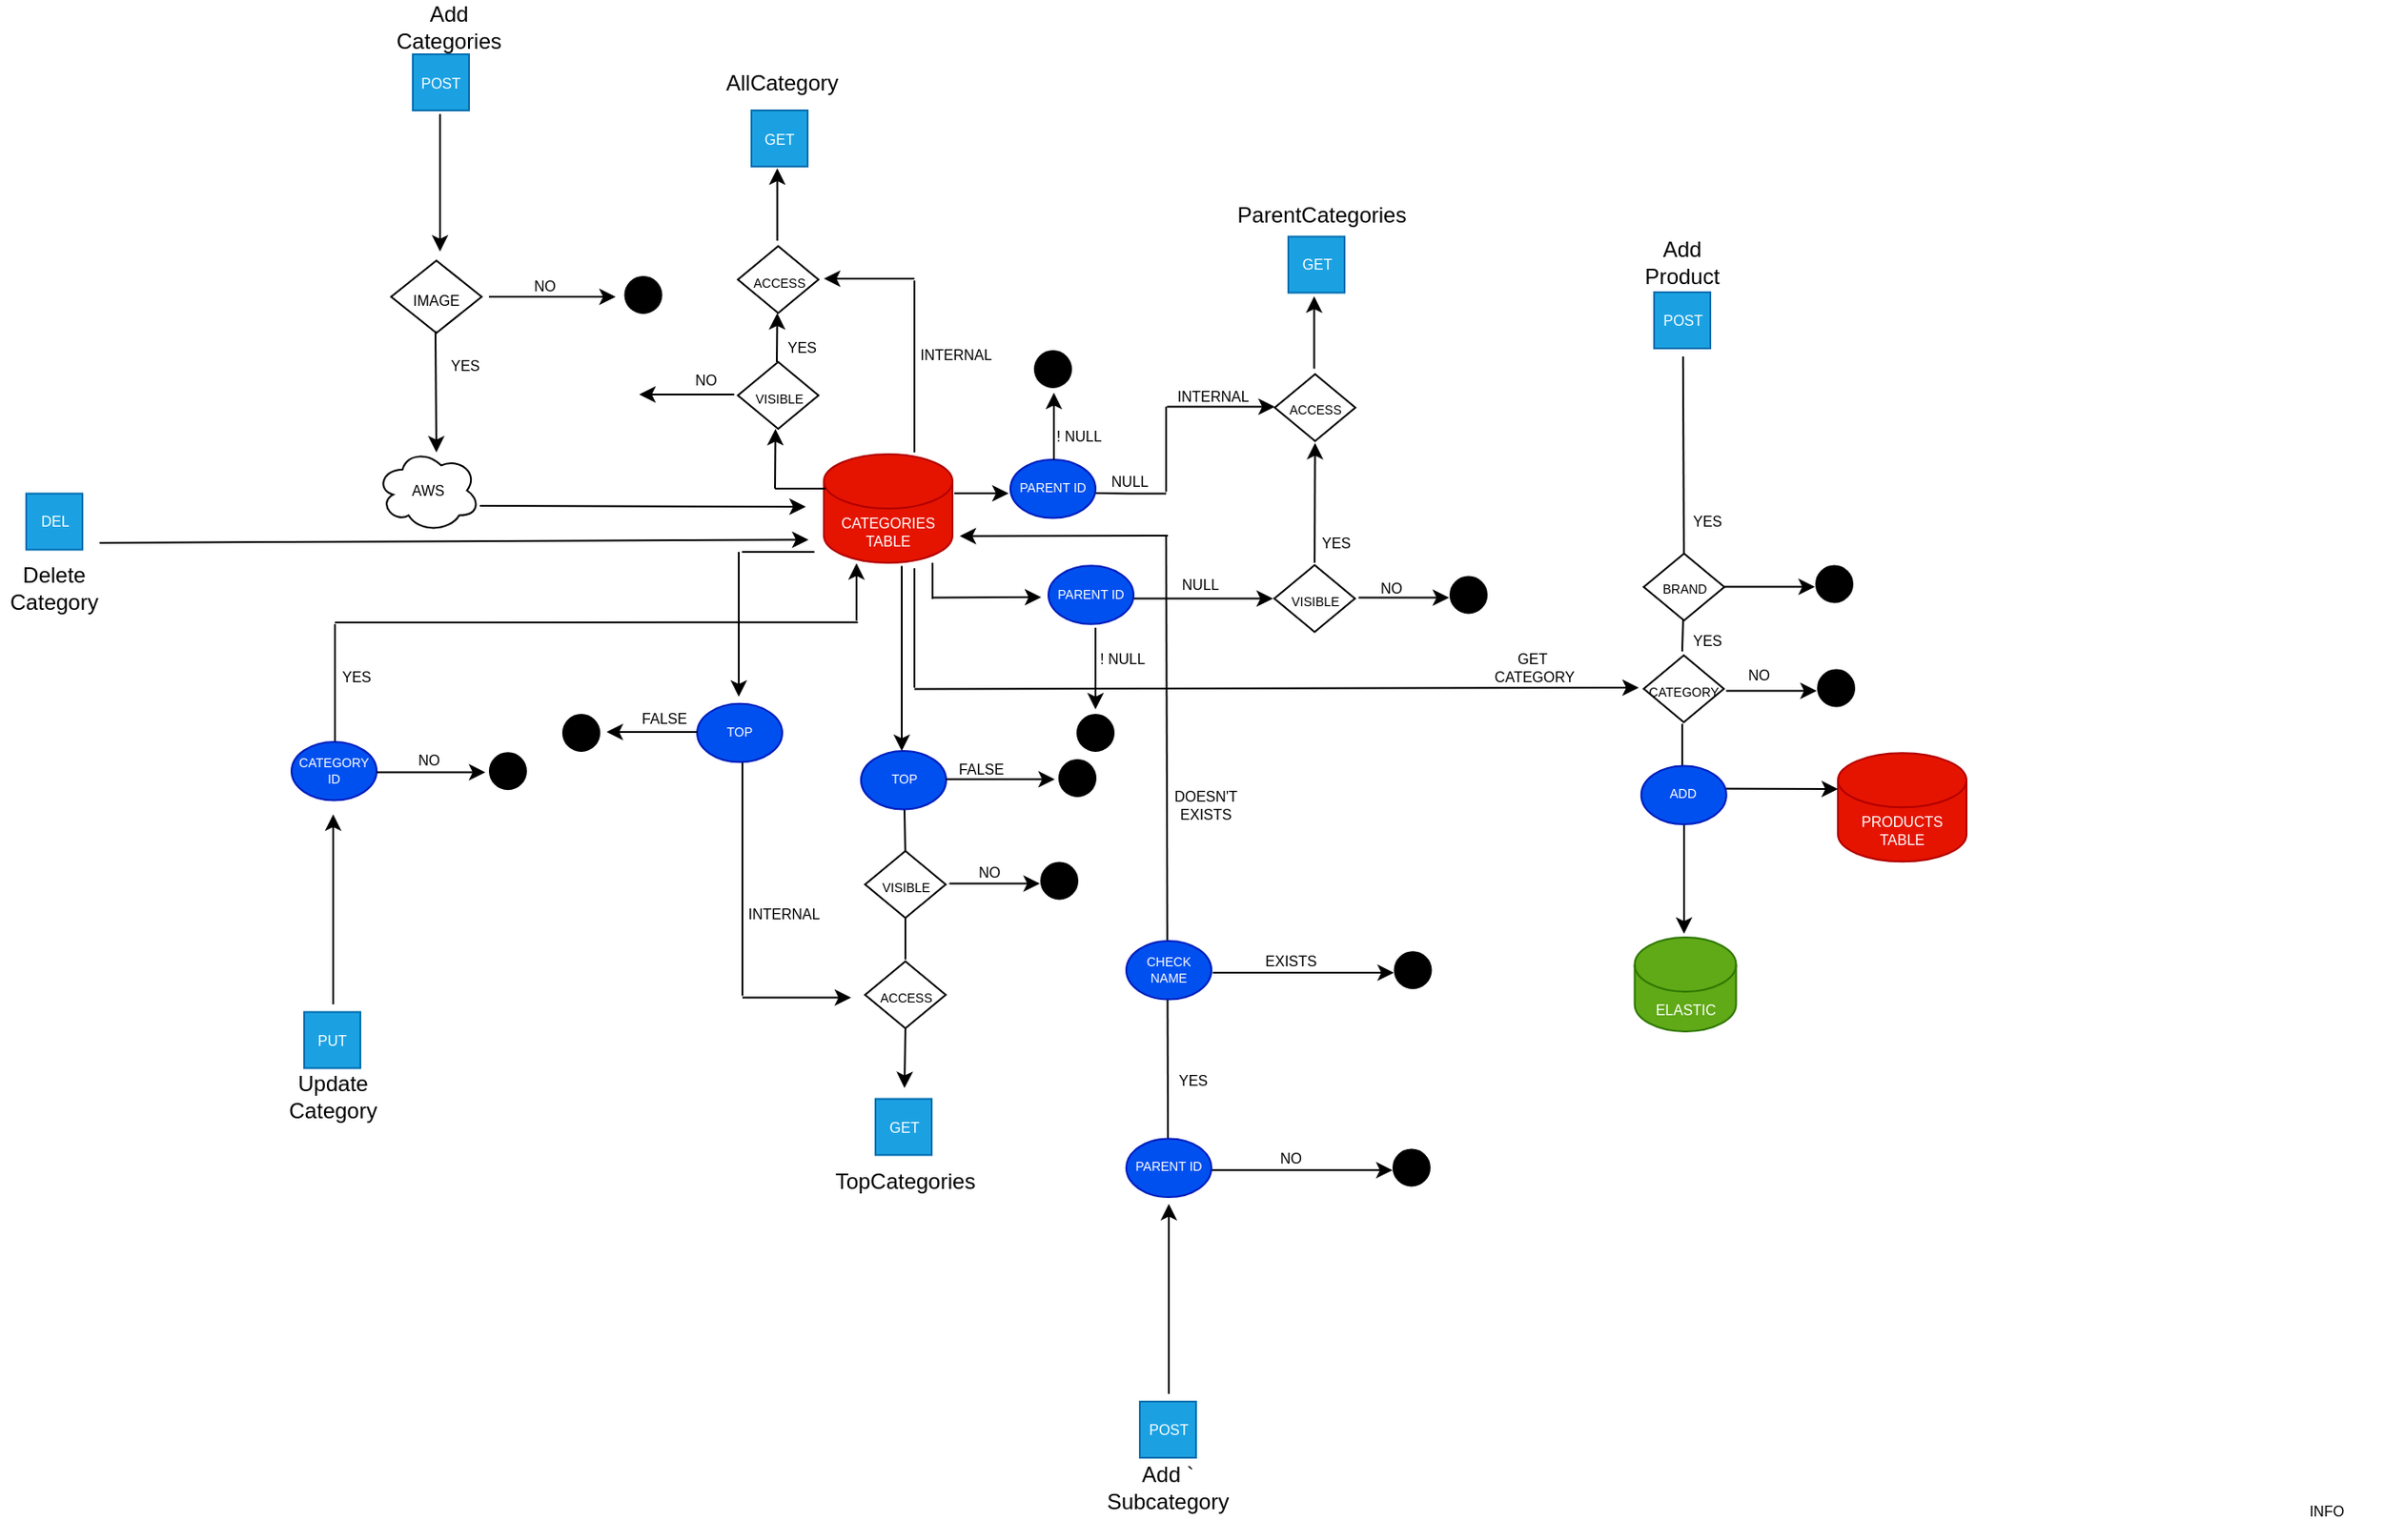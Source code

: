 <mxfile version="20.2.7" type="github">
  <diagram id="prtHgNgQTEPvFCAcTncT" name="Page-1">
    <mxGraphModel dx="1855" dy="1254" grid="1" gridSize="10" guides="1" tooltips="1" connect="1" arrows="1" fold="1" page="0" pageScale="1" pageWidth="827" pageHeight="1169" math="0" shadow="0">
      <root>
        <mxCell id="0" />
        <mxCell id="1" parent="0" />
        <mxCell id="AQ4Y5wIKYDqRayqiFg9v-28" value="" style="endArrow=classic;html=1;rounded=0;fontSize=8;" parent="1" edge="1">
          <mxGeometry width="50" height="50" relative="1" as="geometry">
            <mxPoint x="-612" y="-407" as="sourcePoint" />
            <mxPoint x="-612" y="-331" as="targetPoint" />
            <Array as="points">
              <mxPoint x="-612" y="-387" />
            </Array>
          </mxGeometry>
        </mxCell>
        <mxCell id="AQ4Y5wIKYDqRayqiFg9v-33" value="POST" style="whiteSpace=wrap;html=1;aspect=fixed;fontSize=8;fillColor=#1ba1e2;fontColor=#ffffff;strokeColor=#006EAF;" parent="1" vertex="1">
          <mxGeometry x="-627" y="-440" width="31" height="31" as="geometry" />
        </mxCell>
        <mxCell id="AQ4Y5wIKYDqRayqiFg9v-50" value="AWS" style="ellipse;shape=cloud;whiteSpace=wrap;html=1;fontSize=8;" parent="1" vertex="1">
          <mxGeometry x="-647" y="-222" width="57" height="46" as="geometry" />
        </mxCell>
        <mxCell id="AQ4Y5wIKYDqRayqiFg9v-59" value="INFO" style="text;html=1;strokeColor=none;fillColor=none;align=center;verticalAlign=middle;whiteSpace=wrap;rounded=0;fontSize=8;" parent="1" vertex="1">
          <mxGeometry x="400" y="350" width="60" height="30" as="geometry" />
        </mxCell>
        <mxCell id="AQ4Y5wIKYDqRayqiFg9v-63" value="" style="rhombus;whiteSpace=wrap;html=1;fontSize=8;" parent="1" vertex="1">
          <mxGeometry x="-639" y="-326" width="50" height="40" as="geometry" />
        </mxCell>
        <mxCell id="AQ4Y5wIKYDqRayqiFg9v-64" value="" style="endArrow=classic;html=1;rounded=0;fontSize=8;" parent="1" edge="1">
          <mxGeometry width="50" height="50" relative="1" as="geometry">
            <mxPoint x="-585" y="-306" as="sourcePoint" />
            <mxPoint x="-515" y="-306" as="targetPoint" />
          </mxGeometry>
        </mxCell>
        <mxCell id="AQ4Y5wIKYDqRayqiFg9v-58" value="IMAGE" style="text;html=1;strokeColor=none;fillColor=none;align=center;verticalAlign=middle;whiteSpace=wrap;rounded=0;fontSize=8;" parent="1" vertex="1">
          <mxGeometry x="-644" y="-319" width="60" height="30" as="geometry" />
        </mxCell>
        <mxCell id="AQ4Y5wIKYDqRayqiFg9v-67" value="" style="ellipse;whiteSpace=wrap;html=1;aspect=fixed;fontSize=8;fillColor=#000000;" parent="1" vertex="1">
          <mxGeometry x="-509.75" y="-317" width="20" height="20" as="geometry" />
        </mxCell>
        <mxCell id="AQ4Y5wIKYDqRayqiFg9v-69" value="NO" style="text;html=1;strokeColor=none;fillColor=none;align=center;verticalAlign=middle;whiteSpace=wrap;rounded=0;fontSize=8;" parent="1" vertex="1">
          <mxGeometry x="-584" y="-327" width="60" height="30" as="geometry" />
        </mxCell>
        <mxCell id="AQ4Y5wIKYDqRayqiFg9v-71" value="" style="endArrow=classic;html=1;rounded=0;fontSize=8;" parent="1" edge="1">
          <mxGeometry width="50" height="50" relative="1" as="geometry">
            <mxPoint x="-590" y="-190.5" as="sourcePoint" />
            <mxPoint x="-410" y="-190" as="targetPoint" />
          </mxGeometry>
        </mxCell>
        <mxCell id="AQ4Y5wIKYDqRayqiFg9v-76" value="CATEGORIES&lt;br&gt;TABLE" style="shape=cylinder3;whiteSpace=wrap;html=1;boundedLbl=1;backgroundOutline=1;size=15;fontSize=8;fillColor=#e51400;fontColor=#ffffff;strokeColor=#B20000;" parent="1" vertex="1">
          <mxGeometry x="-400" y="-219" width="71" height="60" as="geometry" />
        </mxCell>
        <mxCell id="AQ4Y5wIKYDqRayqiFg9v-77" value="YES" style="text;html=1;strokeColor=none;fillColor=none;align=center;verticalAlign=middle;whiteSpace=wrap;rounded=0;fontSize=8;" parent="1" vertex="1">
          <mxGeometry x="-628" y="-283" width="60" height="30" as="geometry" />
        </mxCell>
        <mxCell id="1eOyAgrrZPJJlD7NY1wQ-12" value="Add Categories" style="text;html=1;strokeColor=none;fillColor=none;align=center;verticalAlign=middle;whiteSpace=wrap;rounded=0;" parent="1" vertex="1">
          <mxGeometry x="-637" y="-470" width="60" height="30" as="geometry" />
        </mxCell>
        <mxCell id="1eOyAgrrZPJJlD7NY1wQ-14" value="GET" style="whiteSpace=wrap;html=1;aspect=fixed;fontSize=8;fillColor=#1ba1e2;fontColor=#ffffff;strokeColor=#006EAF;" parent="1" vertex="1">
          <mxGeometry x="-440" y="-409" width="31" height="31" as="geometry" />
        </mxCell>
        <mxCell id="1eOyAgrrZPJJlD7NY1wQ-15" value="AllCategory" style="text;html=1;strokeColor=none;fillColor=none;align=center;verticalAlign=middle;whiteSpace=wrap;rounded=0;" parent="1" vertex="1">
          <mxGeometry x="-453.5" y="-439" width="60" height="30" as="geometry" />
        </mxCell>
        <mxCell id="1eOyAgrrZPJJlD7NY1wQ-18" value="&lt;font style=&quot;font-size: 7px;&quot;&gt;ACCESS&lt;/font&gt;" style="rhombus;whiteSpace=wrap;html=1;" parent="1" vertex="1">
          <mxGeometry x="-447.5" y="-334" width="44.5" height="37" as="geometry" />
        </mxCell>
        <mxCell id="1eOyAgrrZPJJlD7NY1wQ-22" value="" style="endArrow=classic;html=1;rounded=0;fontSize=7;" parent="1" edge="1">
          <mxGeometry width="50" height="50" relative="1" as="geometry">
            <mxPoint x="-425.75" y="-337" as="sourcePoint" />
            <mxPoint x="-425.75" y="-377" as="targetPoint" />
          </mxGeometry>
        </mxCell>
        <mxCell id="1eOyAgrrZPJJlD7NY1wQ-23" value="" style="endArrow=classic;html=1;rounded=0;fontSize=7;" parent="1" edge="1">
          <mxGeometry width="50" height="50" relative="1" as="geometry">
            <mxPoint x="-350" y="-316" as="sourcePoint" />
            <mxPoint x="-400" y="-316" as="targetPoint" />
          </mxGeometry>
        </mxCell>
        <mxCell id="1eOyAgrrZPJJlD7NY1wQ-24" value="" style="endArrow=none;html=1;rounded=0;fontSize=7;" parent="1" edge="1">
          <mxGeometry width="50" height="50" relative="1" as="geometry">
            <mxPoint x="-350" y="-220" as="sourcePoint" />
            <mxPoint x="-350" y="-315" as="targetPoint" />
          </mxGeometry>
        </mxCell>
        <mxCell id="1eOyAgrrZPJJlD7NY1wQ-25" value="INTERNAL" style="text;html=1;strokeColor=none;fillColor=none;align=center;verticalAlign=middle;whiteSpace=wrap;rounded=0;fontSize=8;" parent="1" vertex="1">
          <mxGeometry x="-357" y="-289" width="60" height="30" as="geometry" />
        </mxCell>
        <mxCell id="1eOyAgrrZPJJlD7NY1wQ-28" value="&lt;span style=&quot;font-size: 7px;&quot;&gt;VISIBLE&lt;/span&gt;" style="rhombus;whiteSpace=wrap;html=1;" parent="1" vertex="1">
          <mxGeometry x="-447.5" y="-270" width="44.5" height="37" as="geometry" />
        </mxCell>
        <mxCell id="1eOyAgrrZPJJlD7NY1wQ-30" value="" style="endArrow=classic;html=1;rounded=0;fontSize=7;" parent="1" edge="1">
          <mxGeometry width="50" height="50" relative="1" as="geometry">
            <mxPoint x="-614.5" y="-287" as="sourcePoint" />
            <mxPoint x="-614" y="-220" as="targetPoint" />
          </mxGeometry>
        </mxCell>
        <mxCell id="1eOyAgrrZPJJlD7NY1wQ-31" value="" style="endArrow=classic;html=1;rounded=0;fontSize=7;" parent="1" edge="1">
          <mxGeometry width="50" height="50" relative="1" as="geometry">
            <mxPoint x="-426" y="-270" as="sourcePoint" />
            <mxPoint x="-425.75" y="-297" as="targetPoint" />
          </mxGeometry>
        </mxCell>
        <mxCell id="1eOyAgrrZPJJlD7NY1wQ-32" value="YES" style="text;html=1;strokeColor=none;fillColor=none;align=center;verticalAlign=middle;whiteSpace=wrap;rounded=0;fontSize=8;" parent="1" vertex="1">
          <mxGeometry x="-442" y="-293" width="60" height="30" as="geometry" />
        </mxCell>
        <mxCell id="1eOyAgrrZPJJlD7NY1wQ-33" value="" style="endArrow=classic;html=1;rounded=0;fontSize=7;" parent="1" edge="1">
          <mxGeometry width="50" height="50" relative="1" as="geometry">
            <mxPoint x="-449.5" y="-252" as="sourcePoint" />
            <mxPoint x="-502" y="-252" as="targetPoint" />
          </mxGeometry>
        </mxCell>
        <mxCell id="1eOyAgrrZPJJlD7NY1wQ-34" value="NO" style="text;html=1;strokeColor=none;fillColor=none;align=center;verticalAlign=middle;whiteSpace=wrap;rounded=0;fontSize=8;" parent="1" vertex="1">
          <mxGeometry x="-495" y="-275" width="60" height="30" as="geometry" />
        </mxCell>
        <mxCell id="1eOyAgrrZPJJlD7NY1wQ-36" value="" style="ellipse;whiteSpace=wrap;html=1;aspect=fixed;fontSize=8;fillColor=#000000;" parent="1" vertex="1">
          <mxGeometry x="-54" y="-151.25" width="20" height="20" as="geometry" />
        </mxCell>
        <mxCell id="1eOyAgrrZPJJlD7NY1wQ-37" value="" style="endArrow=classic;html=1;rounded=0;fontSize=7;" parent="1" edge="1">
          <mxGeometry width="50" height="50" relative="1" as="geometry">
            <mxPoint x="-427" y="-200" as="sourcePoint" />
            <mxPoint x="-426.75" y="-233" as="targetPoint" />
          </mxGeometry>
        </mxCell>
        <mxCell id="1eOyAgrrZPJJlD7NY1wQ-38" value="" style="endArrow=none;html=1;rounded=0;fontSize=7;" parent="1" edge="1">
          <mxGeometry width="50" height="50" relative="1" as="geometry">
            <mxPoint x="-427" y="-200" as="sourcePoint" />
            <mxPoint x="-399" y="-200" as="targetPoint" />
          </mxGeometry>
        </mxCell>
        <mxCell id="1eOyAgrrZPJJlD7NY1wQ-39" value="GET" style="whiteSpace=wrap;html=1;aspect=fixed;fontSize=8;fillColor=#1ba1e2;fontColor=#ffffff;strokeColor=#006EAF;" parent="1" vertex="1">
          <mxGeometry x="-143.5" y="-339.25" width="31" height="31" as="geometry" />
        </mxCell>
        <mxCell id="1eOyAgrrZPJJlD7NY1wQ-41" value="&lt;font style=&quot;font-size: 7px;&quot;&gt;ACCESS&lt;/font&gt;" style="rhombus;whiteSpace=wrap;html=1;" parent="1" vertex="1">
          <mxGeometry x="-151" y="-263.25" width="44.5" height="37" as="geometry" />
        </mxCell>
        <mxCell id="1eOyAgrrZPJJlD7NY1wQ-42" value="" style="endArrow=classic;html=1;rounded=0;fontSize=7;" parent="1" edge="1">
          <mxGeometry width="50" height="50" relative="1" as="geometry">
            <mxPoint x="-129.25" y="-266.25" as="sourcePoint" />
            <mxPoint x="-129.25" y="-306.25" as="targetPoint" />
          </mxGeometry>
        </mxCell>
        <mxCell id="1eOyAgrrZPJJlD7NY1wQ-43" value="" style="endArrow=classic;html=1;rounded=0;fontSize=7;" parent="1" edge="1">
          <mxGeometry width="50" height="50" relative="1" as="geometry">
            <mxPoint x="-210.5" y="-245.25" as="sourcePoint" />
            <mxPoint x="-151" y="-245.25" as="targetPoint" />
          </mxGeometry>
        </mxCell>
        <mxCell id="1eOyAgrrZPJJlD7NY1wQ-44" value="" style="endArrow=none;html=1;rounded=0;fontSize=7;" parent="1" edge="1">
          <mxGeometry width="50" height="50" relative="1" as="geometry">
            <mxPoint x="-211" y="-198.25" as="sourcePoint" />
            <mxPoint x="-211" y="-245.25" as="targetPoint" />
          </mxGeometry>
        </mxCell>
        <mxCell id="1eOyAgrrZPJJlD7NY1wQ-45" value="" style="endArrow=none;html=1;rounded=0;fontSize=7;" parent="1" edge="1">
          <mxGeometry width="50" height="50" relative="1" as="geometry">
            <mxPoint x="-251" y="-197.5" as="sourcePoint" />
            <mxPoint x="-211" y="-197.25" as="targetPoint" />
            <Array as="points">
              <mxPoint x="-231" y="-197.25" />
            </Array>
          </mxGeometry>
        </mxCell>
        <mxCell id="1eOyAgrrZPJJlD7NY1wQ-46" value="INTERNAL" style="text;html=1;strokeColor=none;fillColor=none;align=center;verticalAlign=middle;whiteSpace=wrap;rounded=0;fontSize=8;" parent="1" vertex="1">
          <mxGeometry x="-215" y="-266.25" width="60" height="30" as="geometry" />
        </mxCell>
        <mxCell id="1eOyAgrrZPJJlD7NY1wQ-47" value="&lt;span style=&quot;font-size: 7px;&quot;&gt;VISIBLE&lt;/span&gt;" style="rhombus;whiteSpace=wrap;html=1;" parent="1" vertex="1">
          <mxGeometry x="-151.25" y="-157.75" width="44.5" height="37" as="geometry" />
        </mxCell>
        <mxCell id="1eOyAgrrZPJJlD7NY1wQ-48" value="YES" style="text;html=1;strokeColor=none;fillColor=none;align=center;verticalAlign=middle;whiteSpace=wrap;rounded=0;fontSize=8;" parent="1" vertex="1">
          <mxGeometry x="-147" y="-185.25" width="60" height="30" as="geometry" />
        </mxCell>
        <mxCell id="1eOyAgrrZPJJlD7NY1wQ-49" value="" style="endArrow=classic;html=1;rounded=0;fontSize=7;" parent="1" edge="1">
          <mxGeometry width="50" height="50" relative="1" as="geometry">
            <mxPoint x="-129" y="-159" as="sourcePoint" />
            <mxPoint x="-128.75" y="-225.25" as="targetPoint" />
          </mxGeometry>
        </mxCell>
        <mxCell id="1eOyAgrrZPJJlD7NY1wQ-51" value="" style="endArrow=classic;html=1;rounded=0;fontSize=7;" parent="1" edge="1">
          <mxGeometry width="50" height="50" relative="1" as="geometry">
            <mxPoint x="-104.75" y="-139.75" as="sourcePoint" />
            <mxPoint x="-54.75" y="-139.75" as="targetPoint" />
          </mxGeometry>
        </mxCell>
        <mxCell id="1eOyAgrrZPJJlD7NY1wQ-52" value="NO" style="text;html=1;strokeColor=none;fillColor=none;align=center;verticalAlign=middle;whiteSpace=wrap;rounded=0;fontSize=8;" parent="1" vertex="1">
          <mxGeometry x="-113.5" y="-155.25" width="53" height="20" as="geometry" />
        </mxCell>
        <mxCell id="1eOyAgrrZPJJlD7NY1wQ-54" value="" style="endArrow=classic;html=1;rounded=0;fontSize=7;" parent="1" edge="1">
          <mxGeometry width="50" height="50" relative="1" as="geometry">
            <mxPoint x="-230" y="-139.25" as="sourcePoint" />
            <mxPoint x="-152" y="-139.25" as="targetPoint" />
          </mxGeometry>
        </mxCell>
        <mxCell id="1eOyAgrrZPJJlD7NY1wQ-55" value="GET" style="whiteSpace=wrap;html=1;aspect=fixed;fontSize=8;fillColor=#1ba1e2;fontColor=#ffffff;strokeColor=#006EAF;" parent="1" vertex="1">
          <mxGeometry x="-371.5" y="137.25" width="31" height="31" as="geometry" />
        </mxCell>
        <mxCell id="1eOyAgrrZPJJlD7NY1wQ-58" value="&lt;font style=&quot;font-size: 7px;&quot;&gt;ACCESS&lt;/font&gt;" style="rhombus;whiteSpace=wrap;html=1;" parent="1" vertex="1">
          <mxGeometry x="-377.25" y="61.25" width="44.5" height="37" as="geometry" />
        </mxCell>
        <mxCell id="1eOyAgrrZPJJlD7NY1wQ-59" value="" style="endArrow=classic;html=1;rounded=0;fontSize=7;" parent="1" edge="1">
          <mxGeometry width="50" height="50" relative="1" as="geometry">
            <mxPoint x="-355" y="98.25" as="sourcePoint" />
            <mxPoint x="-355.5" y="131.25" as="targetPoint" />
          </mxGeometry>
        </mxCell>
        <mxCell id="1eOyAgrrZPJJlD7NY1wQ-62" value="" style="endArrow=none;html=1;rounded=0;fontSize=7;" parent="1" edge="1">
          <mxGeometry width="50" height="50" relative="1" as="geometry">
            <mxPoint x="-445" y="80.25" as="sourcePoint" />
            <mxPoint x="-445" y="-49.25" as="targetPoint" />
          </mxGeometry>
        </mxCell>
        <mxCell id="1eOyAgrrZPJJlD7NY1wQ-63" value="" style="endArrow=classic;html=1;rounded=0;fontSize=7;" parent="1" edge="1">
          <mxGeometry width="50" height="50" relative="1" as="geometry">
            <mxPoint x="-445" y="81.25" as="sourcePoint" />
            <mxPoint x="-385" y="81.25" as="targetPoint" />
          </mxGeometry>
        </mxCell>
        <mxCell id="1eOyAgrrZPJJlD7NY1wQ-64" value="INTERNAL" style="text;html=1;strokeColor=none;fillColor=none;align=center;verticalAlign=middle;whiteSpace=wrap;rounded=0;fontSize=8;" parent="1" vertex="1">
          <mxGeometry x="-452" y="20.25" width="60" height="30" as="geometry" />
        </mxCell>
        <mxCell id="1eOyAgrrZPJJlD7NY1wQ-67" value="" style="endArrow=none;html=1;rounded=0;fontSize=7;" parent="1" edge="1">
          <mxGeometry width="50" height="50" relative="1" as="geometry">
            <mxPoint x="-355.5" y="-23.25" as="sourcePoint" />
            <mxPoint x="-355" y="4.25" as="targetPoint" />
          </mxGeometry>
        </mxCell>
        <mxCell id="1eOyAgrrZPJJlD7NY1wQ-68" value="&lt;span style=&quot;font-size: 7px;&quot;&gt;VISIBLE&lt;/span&gt;" style="rhombus;whiteSpace=wrap;html=1;" parent="1" vertex="1">
          <mxGeometry x="-377.25" y="0.25" width="44.5" height="37" as="geometry" />
        </mxCell>
        <mxCell id="1eOyAgrrZPJJlD7NY1wQ-69" value="" style="endArrow=none;html=1;rounded=0;fontSize=7;" parent="1" edge="1">
          <mxGeometry width="50" height="50" relative="1" as="geometry">
            <mxPoint x="-355" y="60.25" as="sourcePoint" />
            <mxPoint x="-355" y="37.25" as="targetPoint" />
          </mxGeometry>
        </mxCell>
        <mxCell id="1eOyAgrrZPJJlD7NY1wQ-70" value="" style="ellipse;whiteSpace=wrap;html=1;aspect=fixed;fontSize=8;fillColor=#000000;" parent="1" vertex="1">
          <mxGeometry x="-280" y="6.75" width="20" height="20" as="geometry" />
        </mxCell>
        <mxCell id="1eOyAgrrZPJJlD7NY1wQ-71" value="" style="endArrow=classic;html=1;rounded=0;fontSize=7;" parent="1" edge="1">
          <mxGeometry width="50" height="50" relative="1" as="geometry">
            <mxPoint x="-330.75" y="18.25" as="sourcePoint" />
            <mxPoint x="-280.75" y="18.25" as="targetPoint" />
          </mxGeometry>
        </mxCell>
        <mxCell id="1eOyAgrrZPJJlD7NY1wQ-72" value="NO" style="text;html=1;strokeColor=none;fillColor=none;align=center;verticalAlign=middle;whiteSpace=wrap;rounded=0;fontSize=8;" parent="1" vertex="1">
          <mxGeometry x="-334.75" y="2.25" width="53" height="20" as="geometry" />
        </mxCell>
        <mxCell id="1eOyAgrrZPJJlD7NY1wQ-75" value="ParentCategories" style="text;html=1;strokeColor=none;fillColor=none;align=center;verticalAlign=middle;whiteSpace=wrap;rounded=0;" parent="1" vertex="1">
          <mxGeometry x="-155" y="-366.25" width="60" height="30" as="geometry" />
        </mxCell>
        <mxCell id="1eOyAgrrZPJJlD7NY1wQ-84" value="PARENT ID" style="ellipse;whiteSpace=wrap;html=1;fontSize=7;fillColor=#0050ef;fontColor=#ffffff;strokeColor=#001DBC;" parent="1" vertex="1">
          <mxGeometry x="-297" y="-216" width="47" height="32.25" as="geometry" />
        </mxCell>
        <mxCell id="1eOyAgrrZPJJlD7NY1wQ-85" value="" style="endArrow=classic;html=1;rounded=0;fontSize=7;" parent="1" edge="1">
          <mxGeometry width="50" height="50" relative="1" as="geometry">
            <mxPoint x="-273" y="-216" as="sourcePoint" />
            <mxPoint x="-273" y="-253" as="targetPoint" />
          </mxGeometry>
        </mxCell>
        <mxCell id="1eOyAgrrZPJJlD7NY1wQ-87" value="! NULL" style="text;html=1;strokeColor=none;fillColor=none;align=center;verticalAlign=middle;whiteSpace=wrap;rounded=0;fontSize=8;" parent="1" vertex="1">
          <mxGeometry x="-289" y="-244" width="60" height="30" as="geometry" />
        </mxCell>
        <mxCell id="1eOyAgrrZPJJlD7NY1wQ-88" value="" style="ellipse;whiteSpace=wrap;html=1;aspect=fixed;fontSize=8;fillColor=#000000;" parent="1" vertex="1">
          <mxGeometry x="-283.5" y="-276" width="20" height="20" as="geometry" />
        </mxCell>
        <mxCell id="1eOyAgrrZPJJlD7NY1wQ-90" value="" style="endArrow=classic;html=1;rounded=0;fontSize=7;" parent="1" edge="1">
          <mxGeometry width="50" height="50" relative="1" as="geometry">
            <mxPoint x="-328" y="-197.37" as="sourcePoint" />
            <mxPoint x="-298" y="-197.37" as="targetPoint" />
          </mxGeometry>
        </mxCell>
        <mxCell id="1eOyAgrrZPJJlD7NY1wQ-91" value="PARENT ID" style="ellipse;whiteSpace=wrap;html=1;fontSize=7;fillColor=#0050ef;fontColor=#ffffff;strokeColor=#001DBC;" parent="1" vertex="1">
          <mxGeometry x="-276" y="-157.37" width="47" height="32.25" as="geometry" />
        </mxCell>
        <mxCell id="1eOyAgrrZPJJlD7NY1wQ-92" value="" style="endArrow=classic;html=1;rounded=0;fontSize=7;" parent="1" edge="1">
          <mxGeometry width="50" height="50" relative="1" as="geometry">
            <mxPoint x="-250" y="-123.12" as="sourcePoint" />
            <mxPoint x="-250" y="-78" as="targetPoint" />
          </mxGeometry>
        </mxCell>
        <mxCell id="1eOyAgrrZPJJlD7NY1wQ-93" value="! NULL" style="text;html=1;strokeColor=none;fillColor=none;align=center;verticalAlign=middle;whiteSpace=wrap;rounded=0;fontSize=8;" parent="1" vertex="1">
          <mxGeometry x="-265.5" y="-120.75" width="60" height="30" as="geometry" />
        </mxCell>
        <mxCell id="1eOyAgrrZPJJlD7NY1wQ-94" value="NULL" style="text;html=1;strokeColor=none;fillColor=none;align=center;verticalAlign=middle;whiteSpace=wrap;rounded=0;fontSize=8;" parent="1" vertex="1">
          <mxGeometry x="-261" y="-219" width="60" height="30" as="geometry" />
        </mxCell>
        <mxCell id="1eOyAgrrZPJJlD7NY1wQ-95" value="NULL" style="text;html=1;strokeColor=none;fillColor=none;align=center;verticalAlign=middle;whiteSpace=wrap;rounded=0;fontSize=8;" parent="1" vertex="1">
          <mxGeometry x="-222" y="-162.25" width="60" height="30" as="geometry" />
        </mxCell>
        <mxCell id="1eOyAgrrZPJJlD7NY1wQ-97" value="" style="ellipse;whiteSpace=wrap;html=1;aspect=fixed;fontSize=8;fillColor=#000000;" parent="1" vertex="1">
          <mxGeometry x="-260" y="-75" width="20" height="20" as="geometry" />
        </mxCell>
        <mxCell id="1eOyAgrrZPJJlD7NY1wQ-100" value="" style="endArrow=none;html=1;rounded=0;fontSize=7;" parent="1" edge="1">
          <mxGeometry width="50" height="50" relative="1" as="geometry">
            <mxPoint x="-340" y="-159" as="sourcePoint" />
            <mxPoint x="-340" y="-139" as="targetPoint" />
          </mxGeometry>
        </mxCell>
        <mxCell id="1eOyAgrrZPJJlD7NY1wQ-101" value="" style="endArrow=classic;html=1;rounded=0;fontSize=7;" parent="1" edge="1">
          <mxGeometry width="50" height="50" relative="1" as="geometry">
            <mxPoint x="-340" y="-139.75" as="sourcePoint" />
            <mxPoint x="-280" y="-140" as="targetPoint" />
          </mxGeometry>
        </mxCell>
        <mxCell id="1eOyAgrrZPJJlD7NY1wQ-102" value="TopCategories" style="text;html=1;strokeColor=none;fillColor=none;align=center;verticalAlign=middle;whiteSpace=wrap;rounded=0;" parent="1" vertex="1">
          <mxGeometry x="-385" y="168.25" width="60" height="30" as="geometry" />
        </mxCell>
        <mxCell id="1eOyAgrrZPJJlD7NY1wQ-104" value="TOP" style="ellipse;whiteSpace=wrap;html=1;fontSize=7;fillColor=#0050ef;fontColor=#ffffff;strokeColor=#001DBC;" parent="1" vertex="1">
          <mxGeometry x="-379.5" y="-55" width="47" height="32.25" as="geometry" />
        </mxCell>
        <mxCell id="1eOyAgrrZPJJlD7NY1wQ-107" value="" style="endArrow=classic;html=1;rounded=0;fontSize=7;" parent="1" edge="1">
          <mxGeometry width="50" height="50" relative="1" as="geometry">
            <mxPoint x="-357" y="-157.25" as="sourcePoint" />
            <mxPoint x="-357" y="-55" as="targetPoint" />
          </mxGeometry>
        </mxCell>
        <mxCell id="1eOyAgrrZPJJlD7NY1wQ-108" value="TOP" style="ellipse;whiteSpace=wrap;html=1;fontSize=7;fillColor=#0050ef;fontColor=#ffffff;strokeColor=#001DBC;" parent="1" vertex="1">
          <mxGeometry x="-470" y="-81.12" width="47" height="32.25" as="geometry" />
        </mxCell>
        <mxCell id="1eOyAgrrZPJJlD7NY1wQ-109" value="" style="endArrow=classic;html=1;rounded=0;fontSize=7;" parent="1" edge="1">
          <mxGeometry width="50" height="50" relative="1" as="geometry">
            <mxPoint x="-332.5" y="-39.37" as="sourcePoint" />
            <mxPoint x="-272.5" y="-39.37" as="targetPoint" />
          </mxGeometry>
        </mxCell>
        <mxCell id="1eOyAgrrZPJJlD7NY1wQ-110" value="FALSE" style="text;html=1;strokeColor=none;fillColor=none;align=center;verticalAlign=middle;whiteSpace=wrap;rounded=0;fontSize=8;" parent="1" vertex="1">
          <mxGeometry x="-343.5" y="-60" width="60" height="30" as="geometry" />
        </mxCell>
        <mxCell id="1eOyAgrrZPJJlD7NY1wQ-111" value="" style="ellipse;whiteSpace=wrap;html=1;aspect=fixed;fontSize=8;fillColor=#000000;" parent="1" vertex="1">
          <mxGeometry x="-270" y="-50" width="20" height="20" as="geometry" />
        </mxCell>
        <mxCell id="1eOyAgrrZPJJlD7NY1wQ-112" value="" style="endArrow=classic;html=1;rounded=0;fontSize=7;" parent="1" edge="1">
          <mxGeometry width="50" height="50" relative="1" as="geometry">
            <mxPoint x="-470" y="-65.5" as="sourcePoint" />
            <mxPoint x="-520" y="-65.5" as="targetPoint" />
          </mxGeometry>
        </mxCell>
        <mxCell id="1eOyAgrrZPJJlD7NY1wQ-113" value="FALSE" style="text;html=1;strokeColor=none;fillColor=none;align=center;verticalAlign=middle;whiteSpace=wrap;rounded=0;fontSize=8;" parent="1" vertex="1">
          <mxGeometry x="-518.5" y="-88.12" width="60" height="30" as="geometry" />
        </mxCell>
        <mxCell id="1eOyAgrrZPJJlD7NY1wQ-115" value="" style="endArrow=classic;html=1;rounded=0;fontSize=7;" parent="1" edge="1">
          <mxGeometry width="50" height="50" relative="1" as="geometry">
            <mxPoint x="-447" y="-165" as="sourcePoint" />
            <mxPoint x="-447" y="-85" as="targetPoint" />
          </mxGeometry>
        </mxCell>
        <mxCell id="1eOyAgrrZPJJlD7NY1wQ-116" value="" style="ellipse;whiteSpace=wrap;html=1;aspect=fixed;fontSize=8;fillColor=#000000;" parent="1" vertex="1">
          <mxGeometry x="-544" y="-74.99" width="20" height="20" as="geometry" />
        </mxCell>
        <mxCell id="1eOyAgrrZPJJlD7NY1wQ-118" value="" style="endArrow=none;html=1;rounded=0;fontSize=7;" parent="1" edge="1">
          <mxGeometry width="50" height="50" relative="1" as="geometry">
            <mxPoint x="-445.25" y="-165" as="sourcePoint" />
            <mxPoint x="-405.25" y="-165" as="targetPoint" />
          </mxGeometry>
        </mxCell>
        <mxCell id="1eOyAgrrZPJJlD7NY1wQ-120" value="" style="endArrow=classic;html=1;rounded=0;fontSize=7;" parent="1" edge="1">
          <mxGeometry width="50" height="50" relative="1" as="geometry">
            <mxPoint x="-382" y="-127" as="sourcePoint" />
            <mxPoint x="-382" y="-158.75" as="targetPoint" />
          </mxGeometry>
        </mxCell>
        <mxCell id="1eOyAgrrZPJJlD7NY1wQ-121" value="" style="endArrow=none;html=1;rounded=0;fontSize=7;" parent="1" edge="1">
          <mxGeometry width="50" height="50" relative="1" as="geometry">
            <mxPoint x="-670" y="-126" as="sourcePoint" />
            <mxPoint x="-381.25" y="-126.12" as="targetPoint" />
          </mxGeometry>
        </mxCell>
        <mxCell id="1eOyAgrrZPJJlD7NY1wQ-122" value="" style="endArrow=none;html=1;rounded=0;fontSize=7;" parent="1" edge="1">
          <mxGeometry width="50" height="50" relative="1" as="geometry">
            <mxPoint x="-670" y="-55.12" as="sourcePoint" />
            <mxPoint x="-670" y="-125.12" as="targetPoint" />
          </mxGeometry>
        </mxCell>
        <mxCell id="1eOyAgrrZPJJlD7NY1wQ-123" value="CATEGORY&lt;br&gt;ID" style="ellipse;whiteSpace=wrap;html=1;fontSize=7;fillColor=#0050ef;fontColor=#ffffff;strokeColor=#001DBC;" parent="1" vertex="1">
          <mxGeometry x="-694" y="-60" width="47" height="32.25" as="geometry" />
        </mxCell>
        <mxCell id="1eOyAgrrZPJJlD7NY1wQ-124" value="" style="endArrow=classic;html=1;rounded=0;fontSize=7;" parent="1" edge="1">
          <mxGeometry width="50" height="50" relative="1" as="geometry">
            <mxPoint x="-647" y="-43.24" as="sourcePoint" />
            <mxPoint x="-587" y="-43.24" as="targetPoint" />
          </mxGeometry>
        </mxCell>
        <mxCell id="1eOyAgrrZPJJlD7NY1wQ-125" value="" style="ellipse;whiteSpace=wrap;html=1;aspect=fixed;fontSize=8;fillColor=#000000;" parent="1" vertex="1">
          <mxGeometry x="-584.5" y="-53.87" width="20" height="20" as="geometry" />
        </mxCell>
        <mxCell id="1eOyAgrrZPJJlD7NY1wQ-126" value="NO" style="text;html=1;strokeColor=none;fillColor=none;align=center;verticalAlign=middle;whiteSpace=wrap;rounded=0;fontSize=8;" parent="1" vertex="1">
          <mxGeometry x="-648.5" y="-64.87" width="60" height="30" as="geometry" />
        </mxCell>
        <mxCell id="1eOyAgrrZPJJlD7NY1wQ-127" value="PUT" style="whiteSpace=wrap;html=1;aspect=fixed;fontSize=8;fillColor=#1ba1e2;fontColor=#ffffff;strokeColor=#006EAF;" parent="1" vertex="1">
          <mxGeometry x="-687" y="89.25" width="31" height="31" as="geometry" />
        </mxCell>
        <mxCell id="1eOyAgrrZPJJlD7NY1wQ-129" value="" style="endArrow=classic;html=1;rounded=0;fontSize=7;" parent="1" edge="1">
          <mxGeometry width="50" height="50" relative="1" as="geometry">
            <mxPoint x="-671" y="85" as="sourcePoint" />
            <mxPoint x="-671" y="-20" as="targetPoint" />
          </mxGeometry>
        </mxCell>
        <mxCell id="1eOyAgrrZPJJlD7NY1wQ-136" value="Update Category" style="text;html=1;strokeColor=none;fillColor=none;align=center;verticalAlign=middle;whiteSpace=wrap;rounded=0;" parent="1" vertex="1">
          <mxGeometry x="-701.5" y="121.25" width="60" height="30" as="geometry" />
        </mxCell>
        <mxCell id="1eOyAgrrZPJJlD7NY1wQ-137" value="YES" style="text;html=1;strokeColor=none;fillColor=none;align=center;verticalAlign=middle;whiteSpace=wrap;rounded=0;fontSize=8;" parent="1" vertex="1">
          <mxGeometry x="-688" y="-111.12" width="60" height="30" as="geometry" />
        </mxCell>
        <mxCell id="sNdbcc_k8vX7MkfwuQpp-1" value="" style="endArrow=classic;html=1;rounded=0;" edge="1" parent="1">
          <mxGeometry width="50" height="50" relative="1" as="geometry">
            <mxPoint x="-210" y="-174" as="sourcePoint" />
            <mxPoint x="-325" y="-173.75" as="targetPoint" />
          </mxGeometry>
        </mxCell>
        <mxCell id="sNdbcc_k8vX7MkfwuQpp-2" value="" style="endArrow=none;html=1;rounded=0;" edge="1" parent="1">
          <mxGeometry width="50" height="50" relative="1" as="geometry">
            <mxPoint x="-210" y="160" as="sourcePoint" />
            <mxPoint x="-211" y="-174" as="targetPoint" />
          </mxGeometry>
        </mxCell>
        <mxCell id="sNdbcc_k8vX7MkfwuQpp-4" value="YES" style="text;html=1;strokeColor=none;fillColor=none;align=center;verticalAlign=middle;whiteSpace=wrap;rounded=0;fontSize=8;" vertex="1" parent="1">
          <mxGeometry x="-226" y="112" width="60" height="30" as="geometry" />
        </mxCell>
        <mxCell id="sNdbcc_k8vX7MkfwuQpp-5" value="" style="endArrow=classic;html=1;rounded=0;" edge="1" parent="1">
          <mxGeometry width="50" height="50" relative="1" as="geometry">
            <mxPoint x="-186" y="176.63" as="sourcePoint" />
            <mxPoint x="-86" y="176.63" as="targetPoint" />
          </mxGeometry>
        </mxCell>
        <mxCell id="sNdbcc_k8vX7MkfwuQpp-6" value="NO" style="text;html=1;strokeColor=none;fillColor=none;align=center;verticalAlign=middle;whiteSpace=wrap;rounded=0;fontSize=8;" vertex="1" parent="1">
          <mxGeometry x="-172.5" y="155.25" width="60" height="30" as="geometry" />
        </mxCell>
        <mxCell id="sNdbcc_k8vX7MkfwuQpp-7" value="PARENT ID" style="ellipse;whiteSpace=wrap;html=1;fontSize=7;fillColor=#0050ef;fontColor=#ffffff;strokeColor=#001DBC;" vertex="1" parent="1">
          <mxGeometry x="-233" y="159.25" width="47" height="32.25" as="geometry" />
        </mxCell>
        <mxCell id="sNdbcc_k8vX7MkfwuQpp-8" value="" style="ellipse;whiteSpace=wrap;html=1;aspect=fixed;fontSize=8;fillColor=#000000;" vertex="1" parent="1">
          <mxGeometry x="-85.5" y="165.25" width="20" height="20" as="geometry" />
        </mxCell>
        <mxCell id="sNdbcc_k8vX7MkfwuQpp-9" value="CHECK&lt;br&gt;NAME" style="ellipse;whiteSpace=wrap;html=1;fontSize=7;fillColor=#0050ef;fontColor=#ffffff;strokeColor=#001DBC;" vertex="1" parent="1">
          <mxGeometry x="-233" y="50" width="47" height="32.25" as="geometry" />
        </mxCell>
        <mxCell id="sNdbcc_k8vX7MkfwuQpp-10" value="" style="endArrow=classic;html=1;rounded=0;" edge="1" parent="1">
          <mxGeometry width="50" height="50" relative="1" as="geometry">
            <mxPoint x="-185.25" y="67.51" as="sourcePoint" />
            <mxPoint x="-85.25" y="67.51" as="targetPoint" />
          </mxGeometry>
        </mxCell>
        <mxCell id="sNdbcc_k8vX7MkfwuQpp-11" value="" style="ellipse;whiteSpace=wrap;html=1;aspect=fixed;fontSize=8;fillColor=#000000;" vertex="1" parent="1">
          <mxGeometry x="-84.75" y="56.13" width="20" height="20" as="geometry" />
        </mxCell>
        <mxCell id="sNdbcc_k8vX7MkfwuQpp-12" value="EXISTS" style="text;html=1;strokeColor=none;fillColor=none;align=center;verticalAlign=middle;whiteSpace=wrap;rounded=0;fontSize=8;" vertex="1" parent="1">
          <mxGeometry x="-172.5" y="46.13" width="60" height="30" as="geometry" />
        </mxCell>
        <mxCell id="sNdbcc_k8vX7MkfwuQpp-13" value="DOESN&#39;T&lt;br&gt;EXISTS" style="text;html=1;strokeColor=none;fillColor=none;align=center;verticalAlign=middle;whiteSpace=wrap;rounded=0;fontSize=8;" vertex="1" parent="1">
          <mxGeometry x="-219" y="-40" width="60" height="30" as="geometry" />
        </mxCell>
        <mxCell id="sNdbcc_k8vX7MkfwuQpp-14" value="POST" style="whiteSpace=wrap;html=1;aspect=fixed;fontSize=8;fillColor=#1ba1e2;fontColor=#ffffff;strokeColor=#006EAF;" vertex="1" parent="1">
          <mxGeometry x="-225.5" y="304.5" width="31" height="31" as="geometry" />
        </mxCell>
        <mxCell id="sNdbcc_k8vX7MkfwuQpp-15" value="" style="endArrow=classic;html=1;rounded=0;fontSize=7;" edge="1" parent="1">
          <mxGeometry width="50" height="50" relative="1" as="geometry">
            <mxPoint x="-209.5" y="300.25" as="sourcePoint" />
            <mxPoint x="-209.5" y="195.25" as="targetPoint" />
          </mxGeometry>
        </mxCell>
        <mxCell id="sNdbcc_k8vX7MkfwuQpp-16" value="Add `&lt;br&gt;Subcategory" style="text;html=1;strokeColor=none;fillColor=none;align=center;verticalAlign=middle;whiteSpace=wrap;rounded=0;" vertex="1" parent="1">
          <mxGeometry x="-240" y="336.5" width="60" height="30" as="geometry" />
        </mxCell>
        <mxCell id="sNdbcc_k8vX7MkfwuQpp-17" value="" style="endArrow=classic;html=1;rounded=0;" edge="1" parent="1">
          <mxGeometry width="50" height="50" relative="1" as="geometry">
            <mxPoint x="-800" y="-170" as="sourcePoint" />
            <mxPoint x="-408.5" y="-171.75" as="targetPoint" />
          </mxGeometry>
        </mxCell>
        <mxCell id="sNdbcc_k8vX7MkfwuQpp-20" value="DEL" style="whiteSpace=wrap;html=1;aspect=fixed;fontSize=8;fillColor=#1ba1e2;fontColor=#ffffff;strokeColor=#006EAF;" vertex="1" parent="1">
          <mxGeometry x="-840.5" y="-197.25" width="31" height="31" as="geometry" />
        </mxCell>
        <mxCell id="sNdbcc_k8vX7MkfwuQpp-21" value="&lt;br&gt;Delete Category" style="text;html=1;strokeColor=none;fillColor=none;align=center;verticalAlign=middle;whiteSpace=wrap;rounded=0;" vertex="1" parent="1">
          <mxGeometry x="-855" y="-164.13" width="60" height="24.88" as="geometry" />
        </mxCell>
        <mxCell id="sNdbcc_k8vX7MkfwuQpp-22" value="PRODUCTS&lt;br&gt;TABLE" style="shape=cylinder3;whiteSpace=wrap;html=1;boundedLbl=1;backgroundOutline=1;size=15;fontSize=8;fillColor=#e51400;fontColor=#ffffff;strokeColor=#B20000;" vertex="1" parent="1">
          <mxGeometry x="160" y="-53.87" width="71" height="60" as="geometry" />
        </mxCell>
        <mxCell id="sNdbcc_k8vX7MkfwuQpp-25" value="POST" style="whiteSpace=wrap;html=1;aspect=fixed;fontSize=8;fillColor=#1ba1e2;fontColor=#ffffff;strokeColor=#006EAF;" vertex="1" parent="1">
          <mxGeometry x="58.5" y="-308.5" width="31" height="31" as="geometry" />
        </mxCell>
        <mxCell id="sNdbcc_k8vX7MkfwuQpp-26" value="Add Product" style="text;html=1;strokeColor=none;fillColor=none;align=center;verticalAlign=middle;whiteSpace=wrap;rounded=0;" vertex="1" parent="1">
          <mxGeometry x="44" y="-340" width="60" height="30" as="geometry" />
        </mxCell>
        <mxCell id="sNdbcc_k8vX7MkfwuQpp-27" value="&lt;span style=&quot;font-size: 7px;&quot;&gt;CATEGORY&lt;/span&gt;" style="rhombus;whiteSpace=wrap;html=1;" vertex="1" parent="1">
          <mxGeometry x="52.75" y="-107.87" width="44.25" height="37" as="geometry" />
        </mxCell>
        <mxCell id="sNdbcc_k8vX7MkfwuQpp-29" value="" style="endArrow=none;html=1;rounded=0;startArrow=none;" edge="1" parent="1" source="sNdbcc_k8vX7MkfwuQpp-34">
          <mxGeometry width="50" height="50" relative="1" as="geometry">
            <mxPoint x="74.46" y="-273" as="sourcePoint" />
            <mxPoint x="74" y="-110" as="targetPoint" />
          </mxGeometry>
        </mxCell>
        <mxCell id="sNdbcc_k8vX7MkfwuQpp-30" value="" style="endArrow=classic;html=1;rounded=0;" edge="1" parent="1">
          <mxGeometry width="50" height="50" relative="1" as="geometry">
            <mxPoint x="74" y="-34.29" as="sourcePoint" />
            <mxPoint x="160" y="-34" as="targetPoint" />
          </mxGeometry>
        </mxCell>
        <mxCell id="sNdbcc_k8vX7MkfwuQpp-31" value="" style="endArrow=none;html=1;rounded=0;" edge="1" parent="1">
          <mxGeometry width="50" height="50" relative="1" as="geometry">
            <mxPoint x="74" y="-34" as="sourcePoint" />
            <mxPoint x="74" y="-70" as="targetPoint" />
          </mxGeometry>
        </mxCell>
        <mxCell id="sNdbcc_k8vX7MkfwuQpp-32" value="" style="endArrow=none;html=1;rounded=0;" edge="1" parent="1">
          <mxGeometry width="50" height="50" relative="1" as="geometry">
            <mxPoint x="-350" y="-90" as="sourcePoint" />
            <mxPoint x="-350" y="-156" as="targetPoint" />
          </mxGeometry>
        </mxCell>
        <mxCell id="sNdbcc_k8vX7MkfwuQpp-33" value="" style="endArrow=classic;html=1;rounded=0;" edge="1" parent="1">
          <mxGeometry width="50" height="50" relative="1" as="geometry">
            <mxPoint x="-350" y="-89.25" as="sourcePoint" />
            <mxPoint x="50" y="-90" as="targetPoint" />
          </mxGeometry>
        </mxCell>
        <mxCell id="sNdbcc_k8vX7MkfwuQpp-34" value="&lt;span style=&quot;font-size: 7px;&quot;&gt;BRAND&lt;/span&gt;" style="rhombus;whiteSpace=wrap;html=1;" vertex="1" parent="1">
          <mxGeometry x="52.75" y="-164.13" width="44.5" height="37" as="geometry" />
        </mxCell>
        <mxCell id="sNdbcc_k8vX7MkfwuQpp-35" value="" style="endArrow=none;html=1;rounded=0;" edge="1" parent="1" target="sNdbcc_k8vX7MkfwuQpp-34">
          <mxGeometry width="50" height="50" relative="1" as="geometry">
            <mxPoint x="74.46" y="-273.0" as="sourcePoint" />
            <mxPoint x="74.0" y="-110" as="targetPoint" />
          </mxGeometry>
        </mxCell>
        <mxCell id="sNdbcc_k8vX7MkfwuQpp-36" value="YES" style="text;html=1;strokeColor=none;fillColor=none;align=center;verticalAlign=middle;whiteSpace=wrap;rounded=0;fontSize=8;" vertex="1" parent="1">
          <mxGeometry x="57.5" y="-131.25" width="60" height="30" as="geometry" />
        </mxCell>
        <mxCell id="sNdbcc_k8vX7MkfwuQpp-37" value="" style="ellipse;whiteSpace=wrap;html=1;aspect=fixed;fontSize=8;fillColor=#000000;" vertex="1" parent="1">
          <mxGeometry x="149" y="-99.75" width="20" height="20" as="geometry" />
        </mxCell>
        <mxCell id="sNdbcc_k8vX7MkfwuQpp-38" value="" style="endArrow=classic;html=1;rounded=0;fontSize=7;" edge="1" parent="1">
          <mxGeometry width="50" height="50" relative="1" as="geometry">
            <mxPoint x="98.25" y="-88.25" as="sourcePoint" />
            <mxPoint x="148.25" y="-88.25" as="targetPoint" />
          </mxGeometry>
        </mxCell>
        <mxCell id="sNdbcc_k8vX7MkfwuQpp-39" value="NO" style="text;html=1;strokeColor=none;fillColor=none;align=center;verticalAlign=middle;whiteSpace=wrap;rounded=0;fontSize=8;" vertex="1" parent="1">
          <mxGeometry x="89.5" y="-106.75" width="53" height="20" as="geometry" />
        </mxCell>
        <mxCell id="sNdbcc_k8vX7MkfwuQpp-40" value="YES" style="text;html=1;strokeColor=none;fillColor=none;align=center;verticalAlign=middle;whiteSpace=wrap;rounded=0;fontSize=8;" vertex="1" parent="1">
          <mxGeometry x="57.5" y="-197.25" width="60" height="30" as="geometry" />
        </mxCell>
        <mxCell id="sNdbcc_k8vX7MkfwuQpp-41" value="" style="ellipse;whiteSpace=wrap;html=1;aspect=fixed;fontSize=8;fillColor=#000000;" vertex="1" parent="1">
          <mxGeometry x="148" y="-157.25" width="20" height="20" as="geometry" />
        </mxCell>
        <mxCell id="sNdbcc_k8vX7MkfwuQpp-42" value="" style="endArrow=classic;html=1;rounded=0;fontSize=7;" edge="1" parent="1">
          <mxGeometry width="50" height="50" relative="1" as="geometry">
            <mxPoint x="97.25" y="-145.75" as="sourcePoint" />
            <mxPoint x="147.25" y="-145.75" as="targetPoint" />
          </mxGeometry>
        </mxCell>
        <mxCell id="sNdbcc_k8vX7MkfwuQpp-43" value="GET&amp;nbsp;&lt;br&gt;CATEGORY" style="text;html=1;strokeColor=none;fillColor=none;align=center;verticalAlign=middle;whiteSpace=wrap;rounded=0;fontSize=8;" vertex="1" parent="1">
          <mxGeometry x="-34" y="-111.12" width="53" height="20" as="geometry" />
        </mxCell>
        <mxCell id="sNdbcc_k8vX7MkfwuQpp-44" value="ADD" style="ellipse;whiteSpace=wrap;html=1;fontSize=7;fillColor=#0050ef;fontColor=#ffffff;strokeColor=#001DBC;" vertex="1" parent="1">
          <mxGeometry x="51.38" y="-46.75" width="47" height="32.25" as="geometry" />
        </mxCell>
        <mxCell id="sNdbcc_k8vX7MkfwuQpp-46" value="&lt;font style=&quot;font-size: 8px;&quot;&gt;ELASTIC&lt;/font&gt;" style="shape=cylinder3;whiteSpace=wrap;html=1;boundedLbl=1;backgroundOutline=1;size=15;fillColor=#60a917;fontColor=#ffffff;strokeColor=#2D7600;" vertex="1" parent="1">
          <mxGeometry x="47.75" y="48" width="56" height="52" as="geometry" />
        </mxCell>
        <mxCell id="sNdbcc_k8vX7MkfwuQpp-48" value="" style="endArrow=classic;html=1;rounded=0;" edge="1" parent="1">
          <mxGeometry width="50" height="50" relative="1" as="geometry">
            <mxPoint x="75" y="-14" as="sourcePoint" />
            <mxPoint x="75" y="46" as="targetPoint" />
          </mxGeometry>
        </mxCell>
      </root>
    </mxGraphModel>
  </diagram>
</mxfile>
